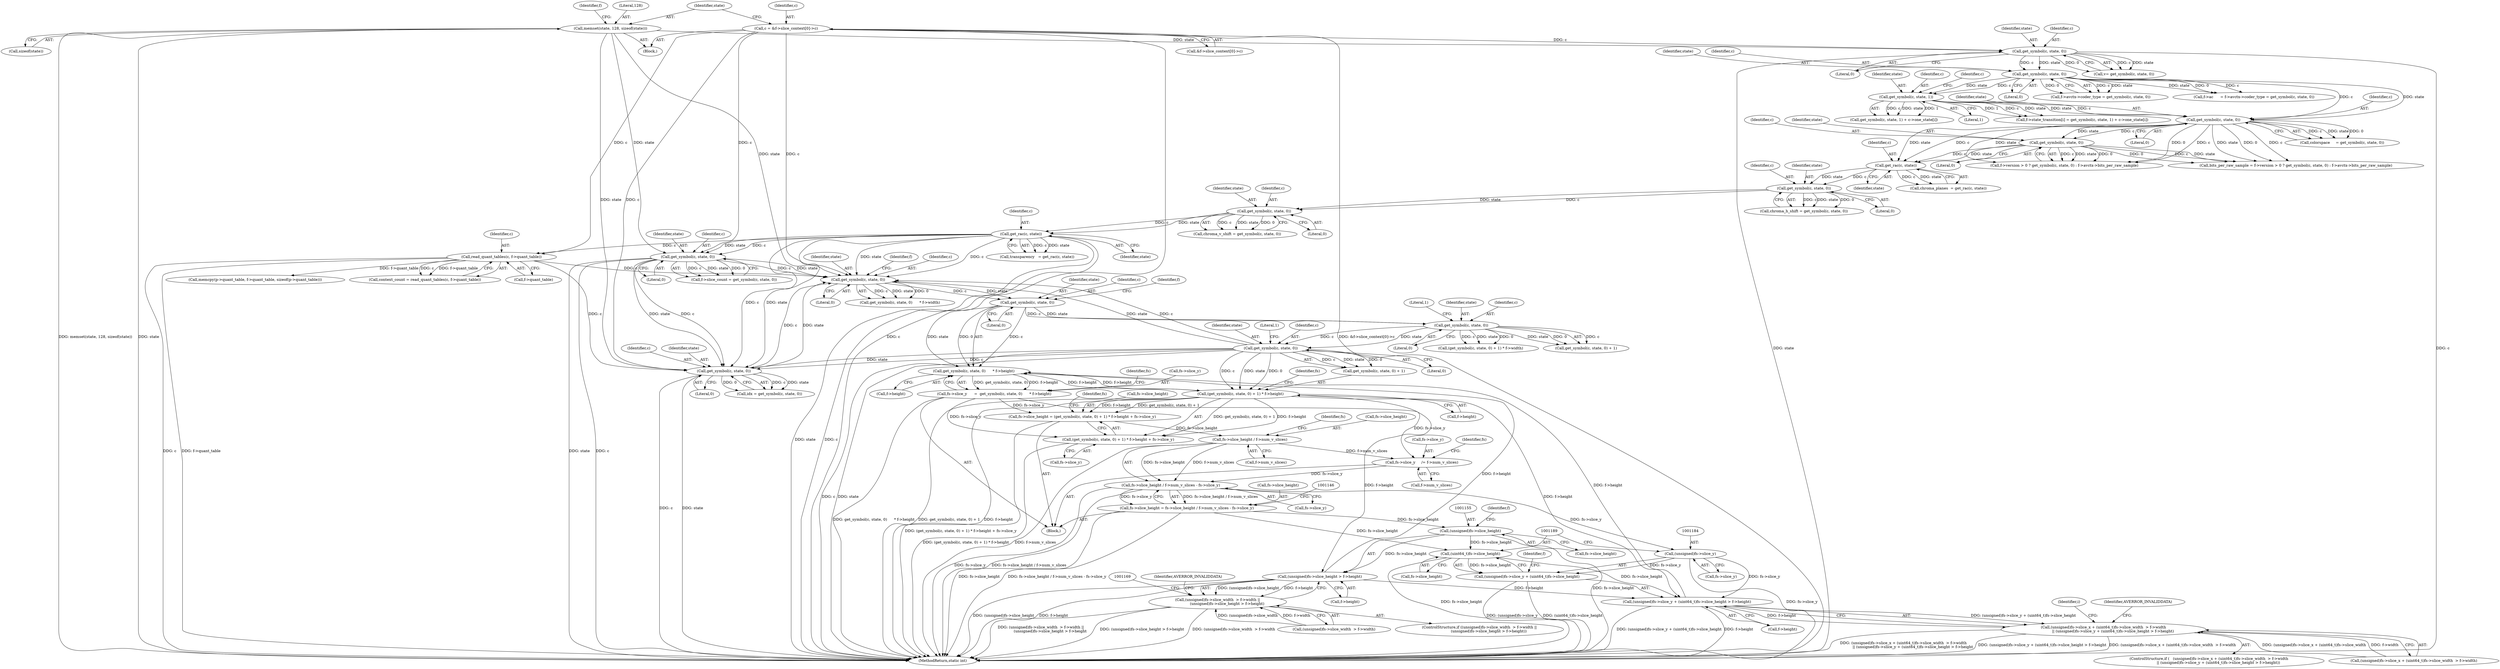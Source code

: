 digraph "0_FFmpeg_b05cd1ea7e45a836f7f6071a716c38bb30326e0f@pointer" {
"1001054" [label="(Call,get_symbol(c, state, 0)      * f->height)"];
"1001055" [label="(Call,get_symbol(c, state, 0))"];
"1001043" [label="(Call,get_symbol(c, state, 0))"];
"1000865" [label="(Call,read_quant_tables(c, f->quant_table))"];
"1000113" [label="(Call,c = &f->slice_context[0]->c)"];
"1000255" [label="(Call,get_rac(c, state))"];
"1000249" [label="(Call,get_symbol(c, state, 0))"];
"1000243" [label="(Call,get_symbol(c, state, 0))"];
"1000238" [label="(Call,get_rac(c, state))"];
"1000215" [label="(Call,get_symbol(c, state, 0))"];
"1000177" [label="(Call,get_symbol(c, state, 0))"];
"1000144" [label="(Call,get_symbol(c, state, 0))"];
"1000123" [label="(Call,memset(state, 128, sizeof(state)))"];
"1000204" [label="(Call,get_symbol(c, state, 1))"];
"1000227" [label="(Call,get_symbol(c, state, 0))"];
"1001228" [label="(Call,get_symbol(c, state, 0))"];
"1000895" [label="(Call,get_symbol(c, state, 0))"];
"1001087" [label="(Call,get_symbol(c, state, 0))"];
"1001069" [label="(Call,get_symbol(c, state, 0))"];
"1001153" [label="(Call,(unsigned)fs->slice_height > f->height)"];
"1001154" [label="(Call,(unsigned)fs->slice_height)"];
"1001127" [label="(Call,fs->slice_height = fs->slice_height / f->num_v_slices - fs->slice_y)"];
"1001131" [label="(Call,fs->slice_height / f->num_v_slices - fs->slice_y)"];
"1001132" [label="(Call,fs->slice_height / f->num_v_slices)"];
"1001080" [label="(Call,fs->slice_height = (get_symbol(c, state, 0) + 1) * f->height + fs->slice_y)"];
"1001085" [label="(Call,(get_symbol(c, state, 0) + 1) * f->height)"];
"1001054" [label="(Call,get_symbol(c, state, 0)      * f->height)"];
"1001181" [label="(Call,(unsigned)fs->slice_y + (uint64_t)fs->slice_height > f->height)"];
"1001183" [label="(Call,(unsigned)fs->slice_y)"];
"1001188" [label="(Call,(uint64_t)fs->slice_height)"];
"1001050" [label="(Call,fs->slice_y      =  get_symbol(c, state, 0)      * f->height)"];
"1001105" [label="(Call,fs->slice_y     /= f->num_v_slices)"];
"1001084" [label="(Call,(get_symbol(c, state, 0) + 1) * f->height + fs->slice_y)"];
"1001165" [label="(Call,(unsigned)fs->slice_x + (uint64_t)fs->slice_width  > f->width\n                || (unsigned)fs->slice_y + (uint64_t)fs->slice_height > f->height)"];
"1001143" [label="(Call,(unsigned)fs->slice_width  > f->width ||\n                (unsigned)fs->slice_height > f->height)"];
"1001182" [label="(Call,(unsigned)fs->slice_y + (uint64_t)fs->slice_height)"];
"1000249" [label="(Call,get_symbol(c, state, 0))"];
"1001159" [label="(Call,f->height)"];
"1001057" [label="(Identifier,state)"];
"1000243" [label="(Call,get_symbol(c, state, 0))"];
"1001095" [label="(Call,fs->slice_y)"];
"1000114" [label="(Identifier,c)"];
"1000197" [label="(Call,f->state_transition[i] = get_symbol(c, state, 1) + c->one_state[i])"];
"1001185" [label="(Call,fs->slice_y)"];
"1001228" [label="(Call,get_symbol(c, state, 0))"];
"1001142" [label="(ControlStructure,if ((unsigned)fs->slice_width  > f->width ||\n                (unsigned)fs->slice_height > f->height))"];
"1000180" [label="(Literal,0)"];
"1001181" [label="(Call,(unsigned)fs->slice_y + (uint64_t)fs->slice_height > f->height)"];
"1000898" [label="(Literal,0)"];
"1001073" [label="(Literal,1)"];
"1001048" [label="(Identifier,f)"];
"1000207" [label="(Literal,1)"];
"1000896" [label="(Identifier,c)"];
"1000230" [label="(Literal,0)"];
"1001089" [label="(Identifier,state)"];
"1000131" [label="(Identifier,f)"];
"1001054" [label="(Call,get_symbol(c, state, 0)      * f->height)"];
"1001091" [label="(Literal,1)"];
"1001164" [label="(ControlStructure,if (   (unsigned)fs->slice_x + (uint64_t)fs->slice_width  > f->width\n                || (unsigned)fs->slice_y + (uint64_t)fs->slice_height > f->height))"];
"1000895" [label="(Call,get_symbol(c, state, 0))"];
"1001051" [label="(Call,fs->slice_y)"];
"1001046" [label="(Literal,0)"];
"1001072" [label="(Literal,0)"];
"1000218" [label="(Literal,0)"];
"1001276" [label="(Call,memcpy(p->quant_table, f->quant_table, sizeof(p->quant_table)))"];
"1001131" [label="(Call,fs->slice_height / f->num_v_slices - fs->slice_y)"];
"1001043" [label="(Call,get_symbol(c, state, 0))"];
"1001200" [label="(Identifier,i)"];
"1001188" [label="(Call,(uint64_t)fs->slice_height)"];
"1000104" [label="(Block,)"];
"1001056" [label="(Identifier,c)"];
"1000206" [label="(Identifier,state)"];
"1000125" [label="(Literal,128)"];
"1000204" [label="(Call,get_symbol(c, state, 1))"];
"1001165" [label="(Call,(unsigned)fs->slice_x + (uint64_t)fs->slice_width  > f->width\n                || (unsigned)fs->slice_y + (uint64_t)fs->slice_height > f->height)"];
"1000179" [label="(Identifier,state)"];
"1001080" [label="(Call,fs->slice_height = (get_symbol(c, state, 0) + 1) * f->height + fs->slice_y)"];
"1000144" [label="(Call,get_symbol(c, state, 0))"];
"1001067" [label="(Call,(get_symbol(c, state, 0) + 1) * f->width)"];
"1000205" [label="(Identifier,c)"];
"1001163" [label="(Identifier,AVERROR_INVALIDDATA)"];
"1000253" [label="(Call,transparency   = get_rac(c, state))"];
"1000256" [label="(Identifier,c)"];
"1000236" [label="(Call,chroma_planes  = get_rac(c, state))"];
"1000178" [label="(Identifier,c)"];
"1001226" [label="(Call,idx = get_symbol(c, state, 0))"];
"1001106" [label="(Call,fs->slice_y)"];
"1000255" [label="(Call,get_rac(c, state))"];
"1001069" [label="(Call,get_symbol(c, state, 0))"];
"1001100" [label="(Identifier,fs)"];
"1000147" [label="(Literal,0)"];
"1000227" [label="(Call,get_symbol(c, state, 0))"];
"1000216" [label="(Identifier,c)"];
"1000246" [label="(Literal,0)"];
"1000238" [label="(Call,get_rac(c, state))"];
"1000217" [label="(Identifier,state)"];
"1000863" [label="(Call,context_count = read_quant_tables(c, f->quant_table))"];
"1001132" [label="(Call,fs->slice_height / f->num_v_slices)"];
"1000897" [label="(Identifier,state)"];
"1001153" [label="(Call,(unsigned)fs->slice_height > f->height)"];
"1001044" [label="(Identifier,c)"];
"1000867" [label="(Call,f->quant_table)"];
"1001068" [label="(Call,get_symbol(c, state, 0) + 1)"];
"1001166" [label="(Call,(unsigned)fs->slice_x + (uint64_t)fs->slice_width  > f->width)"];
"1000126" [label="(Call,sizeof(state))"];
"1001127" [label="(Call,fs->slice_height = fs->slice_height / f->num_v_slices - fs->slice_y)"];
"1001194" [label="(Identifier,f)"];
"1001081" [label="(Call,fs->slice_height)"];
"1000142" [label="(Call,v= get_symbol(c, state, 0))"];
"1000244" [label="(Identifier,c)"];
"1001105" [label="(Call,fs->slice_y     /= f->num_v_slices)"];
"1001322" [label="(MethodReturn,static int)"];
"1000221" [label="(Call,f->version > 0 ? get_symbol(c, state, 0) : f->avctx->bits_per_raw_sample)"];
"1001088" [label="(Identifier,c)"];
"1001071" [label="(Identifier,state)"];
"1000115" [label="(Call,&f->slice_context[0]->c)"];
"1001128" [label="(Call,fs->slice_height)"];
"1001139" [label="(Call,fs->slice_y)"];
"1001086" [label="(Call,get_symbol(c, state, 0) + 1)"];
"1000240" [label="(Identifier,state)"];
"1000113" [label="(Call,c = &f->slice_context[0]->c)"];
"1001136" [label="(Call,f->num_v_slices)"];
"1001092" [label="(Call,f->height)"];
"1000257" [label="(Identifier,state)"];
"1001109" [label="(Call,f->num_v_slices)"];
"1000241" [label="(Call,chroma_h_shift = get_symbol(c, state, 0))"];
"1001050" [label="(Call,fs->slice_y      =  get_symbol(c, state, 0)      * f->height)"];
"1001060" [label="(Identifier,f)"];
"1000239" [label="(Identifier,c)"];
"1000210" [label="(Identifier,c)"];
"1001160" [label="(Identifier,f)"];
"1001183" [label="(Call,(unsigned)fs->slice_y)"];
"1000866" [label="(Identifier,c)"];
"1000203" [label="(Call,get_symbol(c, state, 1) + c->one_state[i])"];
"1000252" [label="(Literal,0)"];
"1000177" [label="(Call,get_symbol(c, state, 0))"];
"1000171" [label="(Call,f->avctx->coder_type = get_symbol(c, state, 0))"];
"1001064" [label="(Identifier,fs)"];
"1001133" [label="(Call,fs->slice_height)"];
"1000146" [label="(Identifier,state)"];
"1001037" [label="(Block,)"];
"1001144" [label="(Call,(unsigned)fs->slice_width  > f->width)"];
"1001096" [label="(Identifier,fs)"];
"1001140" [label="(Identifier,fs)"];
"1001229" [label="(Identifier,c)"];
"1000247" [label="(Call,chroma_v_shift = get_symbol(c, state, 0))"];
"1001154" [label="(Call,(unsigned)fs->slice_height)"];
"1001114" [label="(Identifier,fs)"];
"1000219" [label="(Call,bits_per_raw_sample = f->version > 0 ? get_symbol(c, state, 0) : f->avctx->bits_per_raw_sample)"];
"1000145" [label="(Identifier,c)"];
"1001059" [label="(Call,f->height)"];
"1001197" [label="(Identifier,AVERROR_INVALIDDATA)"];
"1001087" [label="(Call,get_symbol(c, state, 0))"];
"1001156" [label="(Call,fs->slice_height)"];
"1000251" [label="(Identifier,state)"];
"1000167" [label="(Call,f->ac      = f->avctx->coder_type = get_symbol(c, state, 0))"];
"1001045" [label="(Identifier,state)"];
"1001230" [label="(Identifier,state)"];
"1001090" [label="(Literal,0)"];
"1001084" [label="(Call,(get_symbol(c, state, 0) + 1) * f->height + fs->slice_y)"];
"1001042" [label="(Call,get_symbol(c, state, 0)      * f->width)"];
"1001231" [label="(Literal,0)"];
"1000124" [label="(Identifier,state)"];
"1000213" [label="(Call,colorspace     = get_symbol(c, state, 0))"];
"1000865" [label="(Call,read_quant_tables(c, f->quant_table))"];
"1000123" [label="(Call,memset(state, 128, sizeof(state)))"];
"1001055" [label="(Call,get_symbol(c, state, 0))"];
"1001143" [label="(Call,(unsigned)fs->slice_width  > f->width ||\n                (unsigned)fs->slice_height > f->height)"];
"1000891" [label="(Call,f->slice_count = get_symbol(c, state, 0))"];
"1001070" [label="(Identifier,c)"];
"1001190" [label="(Call,fs->slice_height)"];
"1000228" [label="(Identifier,c)"];
"1000245" [label="(Identifier,state)"];
"1001058" [label="(Literal,0)"];
"1000250" [label="(Identifier,c)"];
"1001182" [label="(Call,(unsigned)fs->slice_y + (uint64_t)fs->slice_height)"];
"1001193" [label="(Call,f->height)"];
"1000215" [label="(Call,get_symbol(c, state, 0))"];
"1000229" [label="(Identifier,state)"];
"1001085" [label="(Call,(get_symbol(c, state, 0) + 1) * f->height)"];
"1001054" -> "1001050"  [label="AST: "];
"1001054" -> "1001059"  [label="CFG: "];
"1001055" -> "1001054"  [label="AST: "];
"1001059" -> "1001054"  [label="AST: "];
"1001050" -> "1001054"  [label="CFG: "];
"1001054" -> "1001050"  [label="DDG: get_symbol(c, state, 0)"];
"1001054" -> "1001050"  [label="DDG: f->height"];
"1001055" -> "1001054"  [label="DDG: c"];
"1001055" -> "1001054"  [label="DDG: state"];
"1001055" -> "1001054"  [label="DDG: 0"];
"1001153" -> "1001054"  [label="DDG: f->height"];
"1001085" -> "1001054"  [label="DDG: f->height"];
"1001181" -> "1001054"  [label="DDG: f->height"];
"1001054" -> "1001085"  [label="DDG: f->height"];
"1001055" -> "1001058"  [label="CFG: "];
"1001056" -> "1001055"  [label="AST: "];
"1001057" -> "1001055"  [label="AST: "];
"1001058" -> "1001055"  [label="AST: "];
"1001060" -> "1001055"  [label="CFG: "];
"1001043" -> "1001055"  [label="DDG: c"];
"1001043" -> "1001055"  [label="DDG: state"];
"1001055" -> "1001069"  [label="DDG: c"];
"1001055" -> "1001069"  [label="DDG: state"];
"1001043" -> "1001042"  [label="AST: "];
"1001043" -> "1001046"  [label="CFG: "];
"1001044" -> "1001043"  [label="AST: "];
"1001045" -> "1001043"  [label="AST: "];
"1001046" -> "1001043"  [label="AST: "];
"1001048" -> "1001043"  [label="CFG: "];
"1001043" -> "1001042"  [label="DDG: c"];
"1001043" -> "1001042"  [label="DDG: state"];
"1001043" -> "1001042"  [label="DDG: 0"];
"1000865" -> "1001043"  [label="DDG: c"];
"1001228" -> "1001043"  [label="DDG: c"];
"1001228" -> "1001043"  [label="DDG: state"];
"1000895" -> "1001043"  [label="DDG: c"];
"1000895" -> "1001043"  [label="DDG: state"];
"1000255" -> "1001043"  [label="DDG: c"];
"1000255" -> "1001043"  [label="DDG: state"];
"1000113" -> "1001043"  [label="DDG: c"];
"1001087" -> "1001043"  [label="DDG: c"];
"1001087" -> "1001043"  [label="DDG: state"];
"1000123" -> "1001043"  [label="DDG: state"];
"1000865" -> "1000863"  [label="AST: "];
"1000865" -> "1000867"  [label="CFG: "];
"1000866" -> "1000865"  [label="AST: "];
"1000867" -> "1000865"  [label="AST: "];
"1000863" -> "1000865"  [label="CFG: "];
"1000865" -> "1001322"  [label="DDG: c"];
"1000865" -> "1001322"  [label="DDG: f->quant_table"];
"1000865" -> "1000863"  [label="DDG: c"];
"1000865" -> "1000863"  [label="DDG: f->quant_table"];
"1000113" -> "1000865"  [label="DDG: c"];
"1000255" -> "1000865"  [label="DDG: c"];
"1000865" -> "1001228"  [label="DDG: c"];
"1000865" -> "1001276"  [label="DDG: f->quant_table"];
"1000113" -> "1000104"  [label="AST: "];
"1000113" -> "1000115"  [label="CFG: "];
"1000114" -> "1000113"  [label="AST: "];
"1000115" -> "1000113"  [label="AST: "];
"1000124" -> "1000113"  [label="CFG: "];
"1000113" -> "1001322"  [label="DDG: c"];
"1000113" -> "1001322"  [label="DDG: &f->slice_context[0]->c"];
"1000113" -> "1000144"  [label="DDG: c"];
"1000113" -> "1000895"  [label="DDG: c"];
"1000113" -> "1001228"  [label="DDG: c"];
"1000255" -> "1000253"  [label="AST: "];
"1000255" -> "1000257"  [label="CFG: "];
"1000256" -> "1000255"  [label="AST: "];
"1000257" -> "1000255"  [label="AST: "];
"1000253" -> "1000255"  [label="CFG: "];
"1000255" -> "1001322"  [label="DDG: state"];
"1000255" -> "1001322"  [label="DDG: c"];
"1000255" -> "1000253"  [label="DDG: c"];
"1000255" -> "1000253"  [label="DDG: state"];
"1000249" -> "1000255"  [label="DDG: c"];
"1000249" -> "1000255"  [label="DDG: state"];
"1000255" -> "1000895"  [label="DDG: c"];
"1000255" -> "1000895"  [label="DDG: state"];
"1000255" -> "1001228"  [label="DDG: c"];
"1000255" -> "1001228"  [label="DDG: state"];
"1000249" -> "1000247"  [label="AST: "];
"1000249" -> "1000252"  [label="CFG: "];
"1000250" -> "1000249"  [label="AST: "];
"1000251" -> "1000249"  [label="AST: "];
"1000252" -> "1000249"  [label="AST: "];
"1000247" -> "1000249"  [label="CFG: "];
"1000249" -> "1000247"  [label="DDG: c"];
"1000249" -> "1000247"  [label="DDG: state"];
"1000249" -> "1000247"  [label="DDG: 0"];
"1000243" -> "1000249"  [label="DDG: c"];
"1000243" -> "1000249"  [label="DDG: state"];
"1000243" -> "1000241"  [label="AST: "];
"1000243" -> "1000246"  [label="CFG: "];
"1000244" -> "1000243"  [label="AST: "];
"1000245" -> "1000243"  [label="AST: "];
"1000246" -> "1000243"  [label="AST: "];
"1000241" -> "1000243"  [label="CFG: "];
"1000243" -> "1000241"  [label="DDG: c"];
"1000243" -> "1000241"  [label="DDG: state"];
"1000243" -> "1000241"  [label="DDG: 0"];
"1000238" -> "1000243"  [label="DDG: c"];
"1000238" -> "1000243"  [label="DDG: state"];
"1000238" -> "1000236"  [label="AST: "];
"1000238" -> "1000240"  [label="CFG: "];
"1000239" -> "1000238"  [label="AST: "];
"1000240" -> "1000238"  [label="AST: "];
"1000236" -> "1000238"  [label="CFG: "];
"1000238" -> "1000236"  [label="DDG: c"];
"1000238" -> "1000236"  [label="DDG: state"];
"1000215" -> "1000238"  [label="DDG: c"];
"1000215" -> "1000238"  [label="DDG: state"];
"1000227" -> "1000238"  [label="DDG: c"];
"1000227" -> "1000238"  [label="DDG: state"];
"1000215" -> "1000213"  [label="AST: "];
"1000215" -> "1000218"  [label="CFG: "];
"1000216" -> "1000215"  [label="AST: "];
"1000217" -> "1000215"  [label="AST: "];
"1000218" -> "1000215"  [label="AST: "];
"1000213" -> "1000215"  [label="CFG: "];
"1000215" -> "1000213"  [label="DDG: c"];
"1000215" -> "1000213"  [label="DDG: state"];
"1000215" -> "1000213"  [label="DDG: 0"];
"1000177" -> "1000215"  [label="DDG: c"];
"1000177" -> "1000215"  [label="DDG: state"];
"1000204" -> "1000215"  [label="DDG: c"];
"1000204" -> "1000215"  [label="DDG: state"];
"1000215" -> "1000219"  [label="DDG: c"];
"1000215" -> "1000219"  [label="DDG: state"];
"1000215" -> "1000219"  [label="DDG: 0"];
"1000215" -> "1000221"  [label="DDG: c"];
"1000215" -> "1000221"  [label="DDG: state"];
"1000215" -> "1000221"  [label="DDG: 0"];
"1000215" -> "1000227"  [label="DDG: c"];
"1000215" -> "1000227"  [label="DDG: state"];
"1000177" -> "1000171"  [label="AST: "];
"1000177" -> "1000180"  [label="CFG: "];
"1000178" -> "1000177"  [label="AST: "];
"1000179" -> "1000177"  [label="AST: "];
"1000180" -> "1000177"  [label="AST: "];
"1000171" -> "1000177"  [label="CFG: "];
"1000177" -> "1000167"  [label="DDG: c"];
"1000177" -> "1000167"  [label="DDG: state"];
"1000177" -> "1000167"  [label="DDG: 0"];
"1000177" -> "1000171"  [label="DDG: c"];
"1000177" -> "1000171"  [label="DDG: state"];
"1000177" -> "1000171"  [label="DDG: 0"];
"1000144" -> "1000177"  [label="DDG: c"];
"1000144" -> "1000177"  [label="DDG: state"];
"1000177" -> "1000204"  [label="DDG: c"];
"1000177" -> "1000204"  [label="DDG: state"];
"1000144" -> "1000142"  [label="AST: "];
"1000144" -> "1000147"  [label="CFG: "];
"1000145" -> "1000144"  [label="AST: "];
"1000146" -> "1000144"  [label="AST: "];
"1000147" -> "1000144"  [label="AST: "];
"1000142" -> "1000144"  [label="CFG: "];
"1000144" -> "1001322"  [label="DDG: c"];
"1000144" -> "1001322"  [label="DDG: state"];
"1000144" -> "1000142"  [label="DDG: c"];
"1000144" -> "1000142"  [label="DDG: state"];
"1000144" -> "1000142"  [label="DDG: 0"];
"1000123" -> "1000144"  [label="DDG: state"];
"1000123" -> "1000104"  [label="AST: "];
"1000123" -> "1000126"  [label="CFG: "];
"1000124" -> "1000123"  [label="AST: "];
"1000125" -> "1000123"  [label="AST: "];
"1000126" -> "1000123"  [label="AST: "];
"1000131" -> "1000123"  [label="CFG: "];
"1000123" -> "1001322"  [label="DDG: memset(state, 128, sizeof(state))"];
"1000123" -> "1001322"  [label="DDG: state"];
"1000123" -> "1000895"  [label="DDG: state"];
"1000123" -> "1001228"  [label="DDG: state"];
"1000204" -> "1000203"  [label="AST: "];
"1000204" -> "1000207"  [label="CFG: "];
"1000205" -> "1000204"  [label="AST: "];
"1000206" -> "1000204"  [label="AST: "];
"1000207" -> "1000204"  [label="AST: "];
"1000210" -> "1000204"  [label="CFG: "];
"1000204" -> "1000197"  [label="DDG: c"];
"1000204" -> "1000197"  [label="DDG: state"];
"1000204" -> "1000197"  [label="DDG: 1"];
"1000204" -> "1000203"  [label="DDG: c"];
"1000204" -> "1000203"  [label="DDG: state"];
"1000204" -> "1000203"  [label="DDG: 1"];
"1000227" -> "1000221"  [label="AST: "];
"1000227" -> "1000230"  [label="CFG: "];
"1000228" -> "1000227"  [label="AST: "];
"1000229" -> "1000227"  [label="AST: "];
"1000230" -> "1000227"  [label="AST: "];
"1000221" -> "1000227"  [label="CFG: "];
"1000227" -> "1000219"  [label="DDG: c"];
"1000227" -> "1000219"  [label="DDG: state"];
"1000227" -> "1000219"  [label="DDG: 0"];
"1000227" -> "1000221"  [label="DDG: c"];
"1000227" -> "1000221"  [label="DDG: state"];
"1000227" -> "1000221"  [label="DDG: 0"];
"1001228" -> "1001226"  [label="AST: "];
"1001228" -> "1001231"  [label="CFG: "];
"1001229" -> "1001228"  [label="AST: "];
"1001230" -> "1001228"  [label="AST: "];
"1001231" -> "1001228"  [label="AST: "];
"1001226" -> "1001228"  [label="CFG: "];
"1001228" -> "1001322"  [label="DDG: c"];
"1001228" -> "1001322"  [label="DDG: state"];
"1001228" -> "1001226"  [label="DDG: c"];
"1001228" -> "1001226"  [label="DDG: state"];
"1001228" -> "1001226"  [label="DDG: 0"];
"1000895" -> "1001228"  [label="DDG: c"];
"1000895" -> "1001228"  [label="DDG: state"];
"1001087" -> "1001228"  [label="DDG: c"];
"1001087" -> "1001228"  [label="DDG: state"];
"1000895" -> "1000891"  [label="AST: "];
"1000895" -> "1000898"  [label="CFG: "];
"1000896" -> "1000895"  [label="AST: "];
"1000897" -> "1000895"  [label="AST: "];
"1000898" -> "1000895"  [label="AST: "];
"1000891" -> "1000895"  [label="CFG: "];
"1000895" -> "1001322"  [label="DDG: state"];
"1000895" -> "1001322"  [label="DDG: c"];
"1000895" -> "1000891"  [label="DDG: c"];
"1000895" -> "1000891"  [label="DDG: state"];
"1000895" -> "1000891"  [label="DDG: 0"];
"1001087" -> "1001086"  [label="AST: "];
"1001087" -> "1001090"  [label="CFG: "];
"1001088" -> "1001087"  [label="AST: "];
"1001089" -> "1001087"  [label="AST: "];
"1001090" -> "1001087"  [label="AST: "];
"1001091" -> "1001087"  [label="CFG: "];
"1001087" -> "1001322"  [label="DDG: c"];
"1001087" -> "1001322"  [label="DDG: state"];
"1001087" -> "1001085"  [label="DDG: c"];
"1001087" -> "1001085"  [label="DDG: state"];
"1001087" -> "1001085"  [label="DDG: 0"];
"1001087" -> "1001086"  [label="DDG: c"];
"1001087" -> "1001086"  [label="DDG: state"];
"1001087" -> "1001086"  [label="DDG: 0"];
"1001069" -> "1001087"  [label="DDG: c"];
"1001069" -> "1001087"  [label="DDG: state"];
"1001069" -> "1001068"  [label="AST: "];
"1001069" -> "1001072"  [label="CFG: "];
"1001070" -> "1001069"  [label="AST: "];
"1001071" -> "1001069"  [label="AST: "];
"1001072" -> "1001069"  [label="AST: "];
"1001073" -> "1001069"  [label="CFG: "];
"1001069" -> "1001067"  [label="DDG: c"];
"1001069" -> "1001067"  [label="DDG: state"];
"1001069" -> "1001067"  [label="DDG: 0"];
"1001069" -> "1001068"  [label="DDG: c"];
"1001069" -> "1001068"  [label="DDG: state"];
"1001069" -> "1001068"  [label="DDG: 0"];
"1001153" -> "1001143"  [label="AST: "];
"1001153" -> "1001159"  [label="CFG: "];
"1001154" -> "1001153"  [label="AST: "];
"1001159" -> "1001153"  [label="AST: "];
"1001143" -> "1001153"  [label="CFG: "];
"1001153" -> "1001322"  [label="DDG: (unsigned)fs->slice_height"];
"1001153" -> "1001322"  [label="DDG: f->height"];
"1001153" -> "1001143"  [label="DDG: (unsigned)fs->slice_height"];
"1001153" -> "1001143"  [label="DDG: f->height"];
"1001154" -> "1001153"  [label="DDG: fs->slice_height"];
"1001085" -> "1001153"  [label="DDG: f->height"];
"1001153" -> "1001181"  [label="DDG: f->height"];
"1001154" -> "1001156"  [label="CFG: "];
"1001155" -> "1001154"  [label="AST: "];
"1001156" -> "1001154"  [label="AST: "];
"1001160" -> "1001154"  [label="CFG: "];
"1001154" -> "1001322"  [label="DDG: fs->slice_height"];
"1001127" -> "1001154"  [label="DDG: fs->slice_height"];
"1001154" -> "1001188"  [label="DDG: fs->slice_height"];
"1001127" -> "1001037"  [label="AST: "];
"1001127" -> "1001131"  [label="CFG: "];
"1001128" -> "1001127"  [label="AST: "];
"1001131" -> "1001127"  [label="AST: "];
"1001146" -> "1001127"  [label="CFG: "];
"1001127" -> "1001322"  [label="DDG: fs->slice_height"];
"1001127" -> "1001322"  [label="DDG: fs->slice_height / f->num_v_slices - fs->slice_y"];
"1001131" -> "1001127"  [label="DDG: fs->slice_height / f->num_v_slices"];
"1001131" -> "1001127"  [label="DDG: fs->slice_y"];
"1001127" -> "1001188"  [label="DDG: fs->slice_height"];
"1001131" -> "1001139"  [label="CFG: "];
"1001132" -> "1001131"  [label="AST: "];
"1001139" -> "1001131"  [label="AST: "];
"1001131" -> "1001322"  [label="DDG: fs->slice_y"];
"1001131" -> "1001322"  [label="DDG: fs->slice_height / f->num_v_slices"];
"1001132" -> "1001131"  [label="DDG: fs->slice_height"];
"1001132" -> "1001131"  [label="DDG: f->num_v_slices"];
"1001105" -> "1001131"  [label="DDG: fs->slice_y"];
"1001131" -> "1001183"  [label="DDG: fs->slice_y"];
"1001132" -> "1001136"  [label="CFG: "];
"1001133" -> "1001132"  [label="AST: "];
"1001136" -> "1001132"  [label="AST: "];
"1001140" -> "1001132"  [label="CFG: "];
"1001132" -> "1001322"  [label="DDG: f->num_v_slices"];
"1001132" -> "1001105"  [label="DDG: f->num_v_slices"];
"1001080" -> "1001132"  [label="DDG: fs->slice_height"];
"1001080" -> "1001037"  [label="AST: "];
"1001080" -> "1001084"  [label="CFG: "];
"1001081" -> "1001080"  [label="AST: "];
"1001084" -> "1001080"  [label="AST: "];
"1001100" -> "1001080"  [label="CFG: "];
"1001080" -> "1001322"  [label="DDG: (get_symbol(c, state, 0) + 1) * f->height + fs->slice_y"];
"1001085" -> "1001080"  [label="DDG: get_symbol(c, state, 0) + 1"];
"1001085" -> "1001080"  [label="DDG: f->height"];
"1001050" -> "1001080"  [label="DDG: fs->slice_y"];
"1001085" -> "1001084"  [label="AST: "];
"1001085" -> "1001092"  [label="CFG: "];
"1001086" -> "1001085"  [label="AST: "];
"1001092" -> "1001085"  [label="AST: "];
"1001096" -> "1001085"  [label="CFG: "];
"1001085" -> "1001322"  [label="DDG: get_symbol(c, state, 0) + 1"];
"1001085" -> "1001322"  [label="DDG: f->height"];
"1001085" -> "1001084"  [label="DDG: get_symbol(c, state, 0) + 1"];
"1001085" -> "1001084"  [label="DDG: f->height"];
"1001085" -> "1001181"  [label="DDG: f->height"];
"1001181" -> "1001165"  [label="AST: "];
"1001181" -> "1001193"  [label="CFG: "];
"1001182" -> "1001181"  [label="AST: "];
"1001193" -> "1001181"  [label="AST: "];
"1001165" -> "1001181"  [label="CFG: "];
"1001181" -> "1001322"  [label="DDG: (unsigned)fs->slice_y + (uint64_t)fs->slice_height"];
"1001181" -> "1001322"  [label="DDG: f->height"];
"1001181" -> "1001165"  [label="DDG: (unsigned)fs->slice_y + (uint64_t)fs->slice_height"];
"1001181" -> "1001165"  [label="DDG: f->height"];
"1001183" -> "1001181"  [label="DDG: fs->slice_y"];
"1001188" -> "1001181"  [label="DDG: fs->slice_height"];
"1001183" -> "1001182"  [label="AST: "];
"1001183" -> "1001185"  [label="CFG: "];
"1001184" -> "1001183"  [label="AST: "];
"1001185" -> "1001183"  [label="AST: "];
"1001189" -> "1001183"  [label="CFG: "];
"1001183" -> "1001322"  [label="DDG: fs->slice_y"];
"1001183" -> "1001182"  [label="DDG: fs->slice_y"];
"1001188" -> "1001182"  [label="AST: "];
"1001188" -> "1001190"  [label="CFG: "];
"1001189" -> "1001188"  [label="AST: "];
"1001190" -> "1001188"  [label="AST: "];
"1001182" -> "1001188"  [label="CFG: "];
"1001188" -> "1001322"  [label="DDG: fs->slice_height"];
"1001188" -> "1001182"  [label="DDG: fs->slice_height"];
"1001050" -> "1001037"  [label="AST: "];
"1001051" -> "1001050"  [label="AST: "];
"1001064" -> "1001050"  [label="CFG: "];
"1001050" -> "1001322"  [label="DDG: get_symbol(c, state, 0)      * f->height"];
"1001050" -> "1001084"  [label="DDG: fs->slice_y"];
"1001050" -> "1001105"  [label="DDG: fs->slice_y"];
"1001105" -> "1001037"  [label="AST: "];
"1001105" -> "1001109"  [label="CFG: "];
"1001106" -> "1001105"  [label="AST: "];
"1001109" -> "1001105"  [label="AST: "];
"1001114" -> "1001105"  [label="CFG: "];
"1001084" -> "1001095"  [label="CFG: "];
"1001095" -> "1001084"  [label="AST: "];
"1001084" -> "1001322"  [label="DDG: (get_symbol(c, state, 0) + 1) * f->height"];
"1001165" -> "1001164"  [label="AST: "];
"1001165" -> "1001166"  [label="CFG: "];
"1001166" -> "1001165"  [label="AST: "];
"1001197" -> "1001165"  [label="CFG: "];
"1001200" -> "1001165"  [label="CFG: "];
"1001165" -> "1001322"  [label="DDG: (unsigned)fs->slice_x + (uint64_t)fs->slice_width  > f->width"];
"1001165" -> "1001322"  [label="DDG: (unsigned)fs->slice_x + (uint64_t)fs->slice_width  > f->width\n                || (unsigned)fs->slice_y + (uint64_t)fs->slice_height > f->height"];
"1001165" -> "1001322"  [label="DDG: (unsigned)fs->slice_y + (uint64_t)fs->slice_height > f->height"];
"1001166" -> "1001165"  [label="DDG: (unsigned)fs->slice_x + (uint64_t)fs->slice_width"];
"1001166" -> "1001165"  [label="DDG: f->width"];
"1001143" -> "1001142"  [label="AST: "];
"1001143" -> "1001144"  [label="CFG: "];
"1001144" -> "1001143"  [label="AST: "];
"1001163" -> "1001143"  [label="CFG: "];
"1001169" -> "1001143"  [label="CFG: "];
"1001143" -> "1001322"  [label="DDG: (unsigned)fs->slice_height > f->height"];
"1001143" -> "1001322"  [label="DDG: (unsigned)fs->slice_width  > f->width"];
"1001143" -> "1001322"  [label="DDG: (unsigned)fs->slice_width  > f->width ||\n                (unsigned)fs->slice_height > f->height"];
"1001144" -> "1001143"  [label="DDG: (unsigned)fs->slice_width"];
"1001144" -> "1001143"  [label="DDG: f->width"];
"1001194" -> "1001182"  [label="CFG: "];
"1001182" -> "1001322"  [label="DDG: (uint64_t)fs->slice_height"];
"1001182" -> "1001322"  [label="DDG: (unsigned)fs->slice_y"];
}
